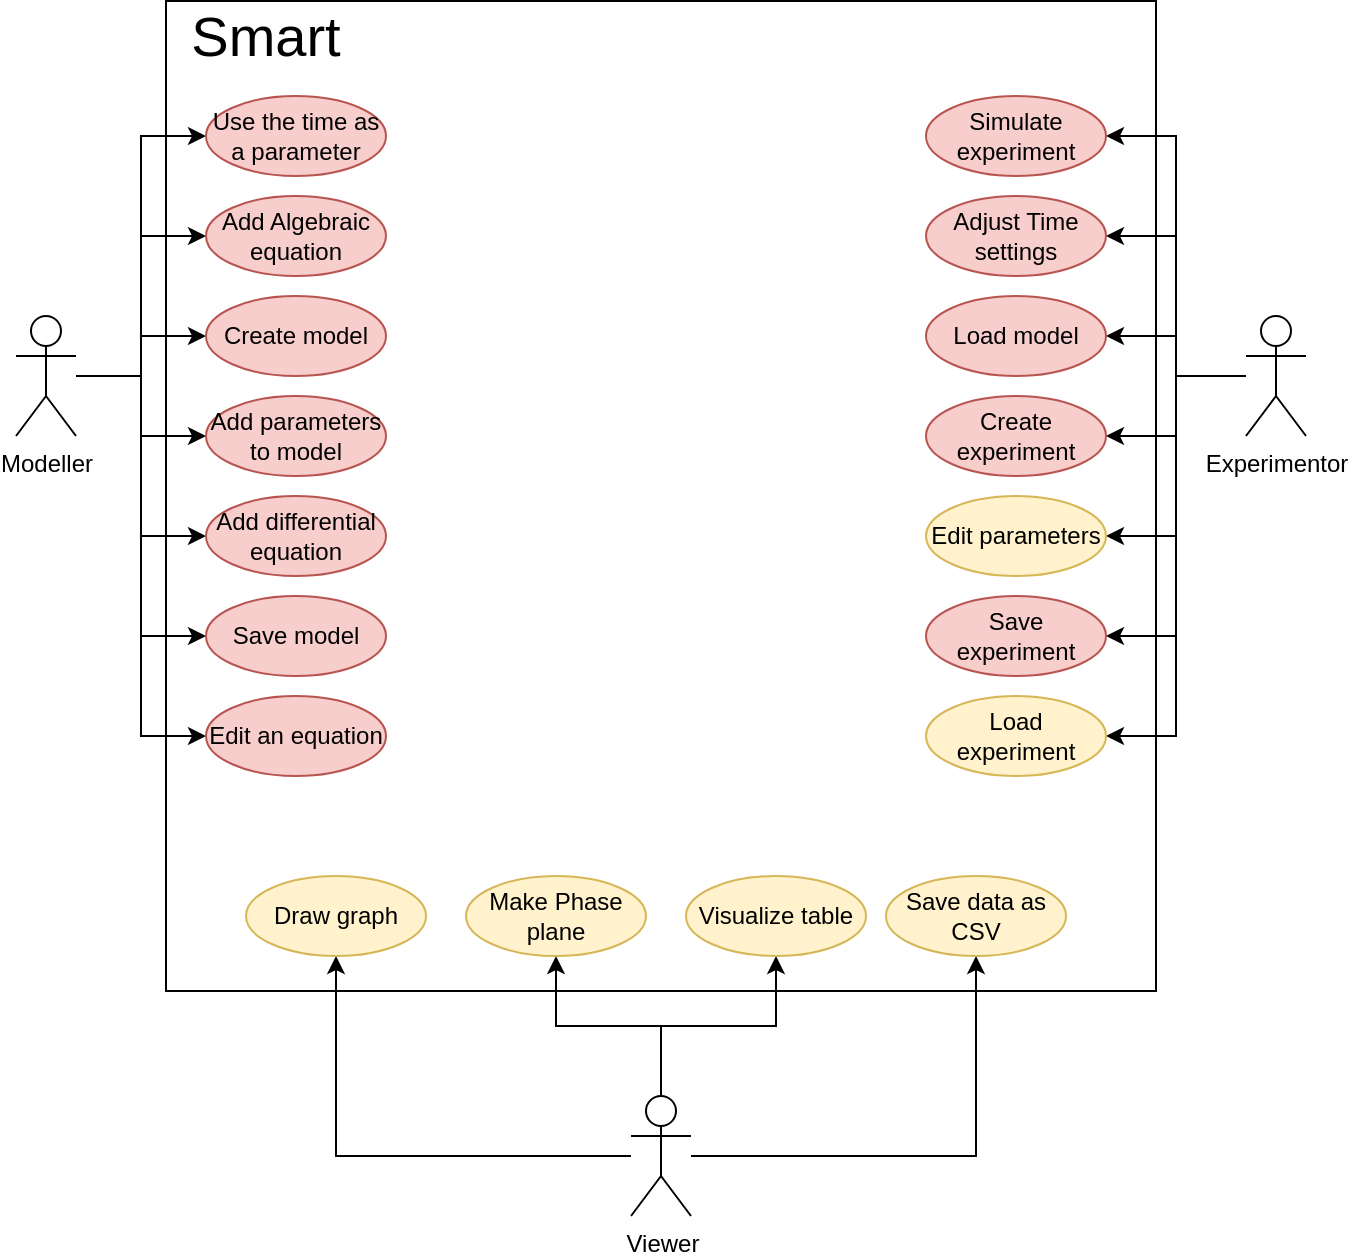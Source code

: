 <mxfile version="10.6.5" type="google"><diagram id="l25JHIkCNW2GhHRgmO6U" name="Page-1"><mxGraphModel dx="870" dy="511" grid="1" gridSize="10" guides="1" tooltips="1" connect="1" arrows="1" fold="1" page="1" pageScale="1" pageWidth="850" pageHeight="1100" math="0" shadow="0"><root><mxCell id="0"/><mxCell id="1" parent="0"/><mxCell id="x-AQJ3GH7QEK3yO7PfLj-8" value="" style="whiteSpace=wrap;html=1;aspect=fixed;" parent="1" vertex="1"><mxGeometry x="140" y="62.5" width="495" height="495" as="geometry"/></mxCell><mxCell id="QslcklmamWEf0k0CA6Bx-19" style="edgeStyle=orthogonalEdgeStyle;rounded=0;orthogonalLoop=1;jettySize=auto;html=1;entryX=0;entryY=0.5;entryDx=0;entryDy=0;" edge="1" parent="1" source="x-AQJ3GH7QEK3yO7PfLj-1" target="HfEdmUbgVCXdHQl6cEvE-5"><mxGeometry relative="1" as="geometry"/></mxCell><mxCell id="QslcklmamWEf0k0CA6Bx-20" style="edgeStyle=orthogonalEdgeStyle;rounded=0;orthogonalLoop=1;jettySize=auto;html=1;entryX=0;entryY=0.5;entryDx=0;entryDy=0;" edge="1" parent="1" source="x-AQJ3GH7QEK3yO7PfLj-1" target="HfEdmUbgVCXdHQl6cEvE-1"><mxGeometry relative="1" as="geometry"/></mxCell><mxCell id="QslcklmamWEf0k0CA6Bx-21" style="edgeStyle=orthogonalEdgeStyle;rounded=0;orthogonalLoop=1;jettySize=auto;html=1;entryX=0;entryY=0.5;entryDx=0;entryDy=0;" edge="1" parent="1" source="x-AQJ3GH7QEK3yO7PfLj-1" target="x-AQJ3GH7QEK3yO7PfLj-14"><mxGeometry relative="1" as="geometry"/></mxCell><mxCell id="QslcklmamWEf0k0CA6Bx-22" style="edgeStyle=orthogonalEdgeStyle;rounded=0;orthogonalLoop=1;jettySize=auto;html=1;entryX=0;entryY=0.5;entryDx=0;entryDy=0;" edge="1" parent="1" source="x-AQJ3GH7QEK3yO7PfLj-1" target="x-AQJ3GH7QEK3yO7PfLj-19"><mxGeometry relative="1" as="geometry"/></mxCell><mxCell id="QslcklmamWEf0k0CA6Bx-24" style="edgeStyle=orthogonalEdgeStyle;rounded=0;orthogonalLoop=1;jettySize=auto;html=1;entryX=0;entryY=0.5;entryDx=0;entryDy=0;" edge="1" parent="1" source="x-AQJ3GH7QEK3yO7PfLj-1" target="x-AQJ3GH7QEK3yO7PfLj-20"><mxGeometry relative="1" as="geometry"/></mxCell><mxCell id="QslcklmamWEf0k0CA6Bx-25" style="edgeStyle=orthogonalEdgeStyle;rounded=0;orthogonalLoop=1;jettySize=auto;html=1;entryX=0;entryY=0.5;entryDx=0;entryDy=0;" edge="1" parent="1" source="x-AQJ3GH7QEK3yO7PfLj-1" target="x-AQJ3GH7QEK3yO7PfLj-15"><mxGeometry relative="1" as="geometry"/></mxCell><mxCell id="QslcklmamWEf0k0CA6Bx-26" style="edgeStyle=orthogonalEdgeStyle;rounded=0;orthogonalLoop=1;jettySize=auto;html=1;entryX=0;entryY=0.5;entryDx=0;entryDy=0;" edge="1" parent="1" source="x-AQJ3GH7QEK3yO7PfLj-1" target="HfEdmUbgVCXdHQl6cEvE-8"><mxGeometry relative="1" as="geometry"/></mxCell><mxCell id="x-AQJ3GH7QEK3yO7PfLj-1" value="Modeller" style="shape=umlActor;verticalLabelPosition=bottom;labelBackgroundColor=#ffffff;verticalAlign=top;html=1;" parent="1" vertex="1"><mxGeometry x="65" y="220" width="30" height="60" as="geometry"/></mxCell><mxCell id="QslcklmamWEf0k0CA6Bx-12" style="edgeStyle=orthogonalEdgeStyle;rounded=0;orthogonalLoop=1;jettySize=auto;html=1;entryX=1;entryY=0.5;entryDx=0;entryDy=0;" edge="1" parent="1" source="x-AQJ3GH7QEK3yO7PfLj-7" target="HfEdmUbgVCXdHQl6cEvE-9"><mxGeometry relative="1" as="geometry"/></mxCell><mxCell id="QslcklmamWEf0k0CA6Bx-13" style="edgeStyle=orthogonalEdgeStyle;rounded=0;orthogonalLoop=1;jettySize=auto;html=1;entryX=1;entryY=0.5;entryDx=0;entryDy=0;" edge="1" parent="1" source="x-AQJ3GH7QEK3yO7PfLj-7" target="HfEdmUbgVCXdHQl6cEvE-7"><mxGeometry relative="1" as="geometry"/></mxCell><mxCell id="QslcklmamWEf0k0CA6Bx-14" style="edgeStyle=orthogonalEdgeStyle;rounded=0;orthogonalLoop=1;jettySize=auto;html=1;entryX=1;entryY=0.5;entryDx=0;entryDy=0;" edge="1" parent="1" source="x-AQJ3GH7QEK3yO7PfLj-7" target="x-AQJ3GH7QEK3yO7PfLj-16"><mxGeometry relative="1" as="geometry"/></mxCell><mxCell id="QslcklmamWEf0k0CA6Bx-15" style="edgeStyle=orthogonalEdgeStyle;rounded=0;orthogonalLoop=1;jettySize=auto;html=1;entryX=1;entryY=0.5;entryDx=0;entryDy=0;" edge="1" parent="1" source="x-AQJ3GH7QEK3yO7PfLj-7" target="x-AQJ3GH7QEK3yO7PfLj-17"><mxGeometry relative="1" as="geometry"/></mxCell><mxCell id="QslcklmamWEf0k0CA6Bx-16" style="edgeStyle=orthogonalEdgeStyle;rounded=0;orthogonalLoop=1;jettySize=auto;html=1;entryX=1;entryY=0.5;entryDx=0;entryDy=0;" edge="1" parent="1" source="x-AQJ3GH7QEK3yO7PfLj-7" target="x-AQJ3GH7QEK3yO7PfLj-18"><mxGeometry relative="1" as="geometry"/></mxCell><mxCell id="QslcklmamWEf0k0CA6Bx-17" style="edgeStyle=orthogonalEdgeStyle;rounded=0;orthogonalLoop=1;jettySize=auto;html=1;entryX=1;entryY=0.5;entryDx=0;entryDy=0;" edge="1" parent="1" source="x-AQJ3GH7QEK3yO7PfLj-7" target="x-AQJ3GH7QEK3yO7PfLj-25"><mxGeometry relative="1" as="geometry"/></mxCell><mxCell id="QslcklmamWEf0k0CA6Bx-18" style="edgeStyle=orthogonalEdgeStyle;rounded=0;orthogonalLoop=1;jettySize=auto;html=1;entryX=1;entryY=0.5;entryDx=0;entryDy=0;" edge="1" parent="1" source="x-AQJ3GH7QEK3yO7PfLj-7" target="x-AQJ3GH7QEK3yO7PfLj-24"><mxGeometry relative="1" as="geometry"/></mxCell><mxCell id="x-AQJ3GH7QEK3yO7PfLj-7" value="Experimentor" style="shape=umlActor;verticalLabelPosition=bottom;labelBackgroundColor=#ffffff;verticalAlign=top;html=1;" parent="1" vertex="1"><mxGeometry x="680" y="220" width="30" height="60" as="geometry"/></mxCell><mxCell id="QslcklmamWEf0k0CA6Bx-27" style="edgeStyle=orthogonalEdgeStyle;rounded=0;orthogonalLoop=1;jettySize=auto;html=1;entryX=0.5;entryY=1;entryDx=0;entryDy=0;" edge="1" parent="1" source="x-AQJ3GH7QEK3yO7PfLj-10" target="x-AQJ3GH7QEK3yO7PfLj-26"><mxGeometry relative="1" as="geometry"/></mxCell><mxCell id="QslcklmamWEf0k0CA6Bx-28" style="edgeStyle=orthogonalEdgeStyle;rounded=0;orthogonalLoop=1;jettySize=auto;html=1;entryX=0.5;entryY=1;entryDx=0;entryDy=0;" edge="1" parent="1" source="x-AQJ3GH7QEK3yO7PfLj-10" target="HfEdmUbgVCXdHQl6cEvE-2"><mxGeometry relative="1" as="geometry"/></mxCell><mxCell id="QslcklmamWEf0k0CA6Bx-29" style="edgeStyle=orthogonalEdgeStyle;rounded=0;orthogonalLoop=1;jettySize=auto;html=1;entryX=0.5;entryY=1;entryDx=0;entryDy=0;" edge="1" parent="1" source="x-AQJ3GH7QEK3yO7PfLj-10" target="x-AQJ3GH7QEK3yO7PfLj-21"><mxGeometry relative="1" as="geometry"/></mxCell><mxCell id="QslcklmamWEf0k0CA6Bx-30" style="edgeStyle=orthogonalEdgeStyle;rounded=0;orthogonalLoop=1;jettySize=auto;html=1;entryX=0.5;entryY=1;entryDx=0;entryDy=0;" edge="1" parent="1" source="x-AQJ3GH7QEK3yO7PfLj-10" target="HfEdmUbgVCXdHQl6cEvE-6"><mxGeometry relative="1" as="geometry"/></mxCell><mxCell id="x-AQJ3GH7QEK3yO7PfLj-10" value="Viewer" style="shape=umlActor;verticalLabelPosition=bottom;labelBackgroundColor=#ffffff;verticalAlign=top;html=1;" parent="1" vertex="1"><mxGeometry x="372.5" y="610" width="30" height="60" as="geometry"/></mxCell><mxCell id="x-AQJ3GH7QEK3yO7PfLj-13" value="&lt;font style=&quot;font-size: 28px&quot;&gt;Smart &lt;/font&gt;" style="text;html=1;strokeColor=none;fillColor=none;align=center;verticalAlign=middle;whiteSpace=wrap;rounded=0;" parent="1" vertex="1"><mxGeometry x="170" y="70" width="40" height="20" as="geometry"/></mxCell><mxCell id="x-AQJ3GH7QEK3yO7PfLj-14" value="Create model" style="ellipse;whiteSpace=wrap;html=1;fillColor=#f8cecc;strokeColor=#b85450;" parent="1" vertex="1"><mxGeometry x="160" y="210" width="90" height="40" as="geometry"/></mxCell><mxCell id="x-AQJ3GH7QEK3yO7PfLj-15" value="Save model" style="ellipse;whiteSpace=wrap;html=1;fillColor=#f8cecc;strokeColor=#b85450;" parent="1" vertex="1"><mxGeometry x="160" y="360" width="90" height="40" as="geometry"/></mxCell><mxCell id="x-AQJ3GH7QEK3yO7PfLj-16" value="Load model" style="ellipse;whiteSpace=wrap;html=1;fillColor=#f8cecc;strokeColor=#b85450;" parent="1" vertex="1"><mxGeometry x="520" y="210" width="90" height="40" as="geometry"/></mxCell><mxCell id="x-AQJ3GH7QEK3yO7PfLj-17" value="Create experiment" style="ellipse;whiteSpace=wrap;html=1;fillColor=#f8cecc;strokeColor=#b85450;" parent="1" vertex="1"><mxGeometry x="520" y="260" width="90" height="40" as="geometry"/></mxCell><mxCell id="x-AQJ3GH7QEK3yO7PfLj-18" value="Edit parameters" style="ellipse;whiteSpace=wrap;html=1;fillColor=#fff2cc;strokeColor=#d6b656;" parent="1" vertex="1"><mxGeometry x="520" y="310" width="90" height="40" as="geometry"/></mxCell><mxCell id="x-AQJ3GH7QEK3yO7PfLj-19" value="Add parameters to model" style="ellipse;whiteSpace=wrap;html=1;fillColor=#f8cecc;strokeColor=#b85450;" parent="1" vertex="1"><mxGeometry x="160" y="260" width="90" height="40" as="geometry"/></mxCell><mxCell id="x-AQJ3GH7QEK3yO7PfLj-20" value="Add differential equation" style="ellipse;whiteSpace=wrap;html=1;fillColor=#f8cecc;strokeColor=#b85450;" parent="1" vertex="1"><mxGeometry x="160" y="310" width="90" height="40" as="geometry"/></mxCell><mxCell id="x-AQJ3GH7QEK3yO7PfLj-21" value="Visualize table" style="ellipse;whiteSpace=wrap;html=1;fillColor=#fff2cc;strokeColor=#d6b656;" parent="1" vertex="1"><mxGeometry x="400" y="500" width="90" height="40" as="geometry"/></mxCell><mxCell id="x-AQJ3GH7QEK3yO7PfLj-24" value="Load experiment" style="ellipse;whiteSpace=wrap;html=1;fillColor=#fff2cc;strokeColor=#d6b656;" parent="1" vertex="1"><mxGeometry x="520" y="410" width="90" height="40" as="geometry"/></mxCell><mxCell id="x-AQJ3GH7QEK3yO7PfLj-25" value="Save experiment" style="ellipse;whiteSpace=wrap;html=1;fillColor=#f8cecc;strokeColor=#b85450;" parent="1" vertex="1"><mxGeometry x="520" y="360" width="90" height="40" as="geometry"/></mxCell><mxCell id="x-AQJ3GH7QEK3yO7PfLj-26" value="Draw graph" style="ellipse;whiteSpace=wrap;html=1;fillColor=#fff2cc;strokeColor=#d6b656;" parent="1" vertex="1"><mxGeometry x="180" y="500" width="90" height="40" as="geometry"/></mxCell><mxCell id="HfEdmUbgVCXdHQl6cEvE-1" value="Add Algebraic equation" style="ellipse;whiteSpace=wrap;html=1;fillColor=#f8cecc;strokeColor=#b85450;" parent="1" vertex="1"><mxGeometry x="160" y="160" width="90" height="40" as="geometry"/></mxCell><mxCell id="HfEdmUbgVCXdHQl6cEvE-2" value="Make Phase plane" style="ellipse;whiteSpace=wrap;html=1;fillColor=#fff2cc;strokeColor=#d6b656;" parent="1" vertex="1"><mxGeometry x="290" y="500" width="90" height="40" as="geometry"/></mxCell><mxCell id="HfEdmUbgVCXdHQl6cEvE-5" value="Use the time as a parameter" style="ellipse;whiteSpace=wrap;html=1;fillColor=#f8cecc;strokeColor=#b85450;" parent="1" vertex="1"><mxGeometry x="160" y="110" width="90" height="40" as="geometry"/></mxCell><mxCell id="HfEdmUbgVCXdHQl6cEvE-6" value="Save data as CSV" style="ellipse;whiteSpace=wrap;html=1;fillColor=#fff2cc;strokeColor=#d6b656;" parent="1" vertex="1"><mxGeometry x="500" y="500" width="90" height="40" as="geometry"/></mxCell><mxCell id="HfEdmUbgVCXdHQl6cEvE-7" value="Adjust Time settings" style="ellipse;whiteSpace=wrap;html=1;fillColor=#f8cecc;strokeColor=#b85450;" parent="1" vertex="1"><mxGeometry x="520" y="160" width="90" height="40" as="geometry"/></mxCell><mxCell id="HfEdmUbgVCXdHQl6cEvE-8" value="Edit an equation" style="ellipse;whiteSpace=wrap;html=1;fillColor=#f8cecc;strokeColor=#b85450;" parent="1" vertex="1"><mxGeometry x="160" y="410" width="90" height="40" as="geometry"/></mxCell><mxCell id="HfEdmUbgVCXdHQl6cEvE-9" value="Simulate experiment" style="ellipse;whiteSpace=wrap;html=1;fillColor=#f8cecc;strokeColor=#b85450;" parent="1" vertex="1"><mxGeometry x="520" y="110" width="90" height="40" as="geometry"/></mxCell></root></mxGraphModel></diagram></mxfile>